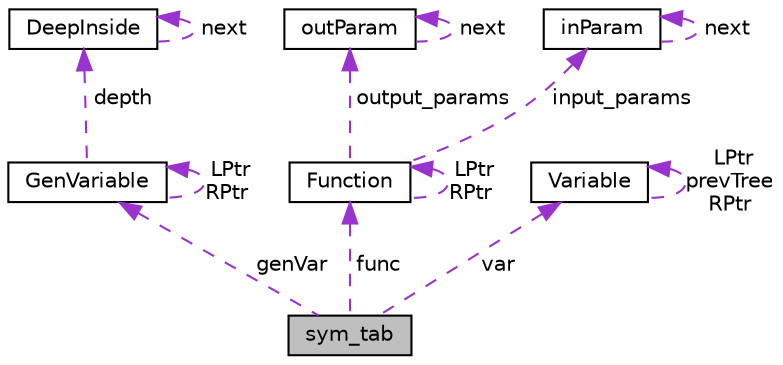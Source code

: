 digraph "sym_tab"
{
 // LATEX_PDF_SIZE
  edge [fontname="Helvetica",fontsize="10",labelfontname="Helvetica",labelfontsize="10"];
  node [fontname="Helvetica",fontsize="10",shape=record];
  Node1 [label="sym_tab",height=0.2,width=0.4,color="black", fillcolor="grey75", style="filled", fontcolor="black",tooltip=" "];
  Node2 -> Node1 [dir="back",color="darkorchid3",fontsize="10",style="dashed",label=" genVar" ,fontname="Helvetica"];
  Node2 [label="GenVariable",height=0.2,width=0.4,color="black", fillcolor="white", style="filled",URL="$structGenVariable.html",tooltip=" "];
  Node3 -> Node2 [dir="back",color="darkorchid3",fontsize="10",style="dashed",label=" depth" ,fontname="Helvetica"];
  Node3 [label="DeepInside",height=0.2,width=0.4,color="black", fillcolor="white", style="filled",URL="$structDeepInside.html",tooltip=" "];
  Node3 -> Node3 [dir="back",color="darkorchid3",fontsize="10",style="dashed",label=" next" ,fontname="Helvetica"];
  Node2 -> Node2 [dir="back",color="darkorchid3",fontsize="10",style="dashed",label=" LPtr\nRPtr" ,fontname="Helvetica"];
  Node4 -> Node1 [dir="back",color="darkorchid3",fontsize="10",style="dashed",label=" func" ,fontname="Helvetica"];
  Node4 [label="Function",height=0.2,width=0.4,color="black", fillcolor="white", style="filled",URL="$structFunction.html",tooltip=" "];
  Node4 -> Node4 [dir="back",color="darkorchid3",fontsize="10",style="dashed",label=" LPtr\nRPtr" ,fontname="Helvetica"];
  Node5 -> Node4 [dir="back",color="darkorchid3",fontsize="10",style="dashed",label=" output_params" ,fontname="Helvetica"];
  Node5 [label="outParam",height=0.2,width=0.4,color="black", fillcolor="white", style="filled",URL="$structoutParam.html",tooltip=" "];
  Node5 -> Node5 [dir="back",color="darkorchid3",fontsize="10",style="dashed",label=" next" ,fontname="Helvetica"];
  Node6 -> Node4 [dir="back",color="darkorchid3",fontsize="10",style="dashed",label=" input_params" ,fontname="Helvetica"];
  Node6 [label="inParam",height=0.2,width=0.4,color="black", fillcolor="white", style="filled",URL="$structinParam.html",tooltip=" "];
  Node6 -> Node6 [dir="back",color="darkorchid3",fontsize="10",style="dashed",label=" next" ,fontname="Helvetica"];
  Node7 -> Node1 [dir="back",color="darkorchid3",fontsize="10",style="dashed",label=" var" ,fontname="Helvetica"];
  Node7 [label="Variable",height=0.2,width=0.4,color="black", fillcolor="white", style="filled",URL="$structVariable.html",tooltip=" "];
  Node7 -> Node7 [dir="back",color="darkorchid3",fontsize="10",style="dashed",label=" LPtr\nprevTree\nRPtr" ,fontname="Helvetica"];
}
